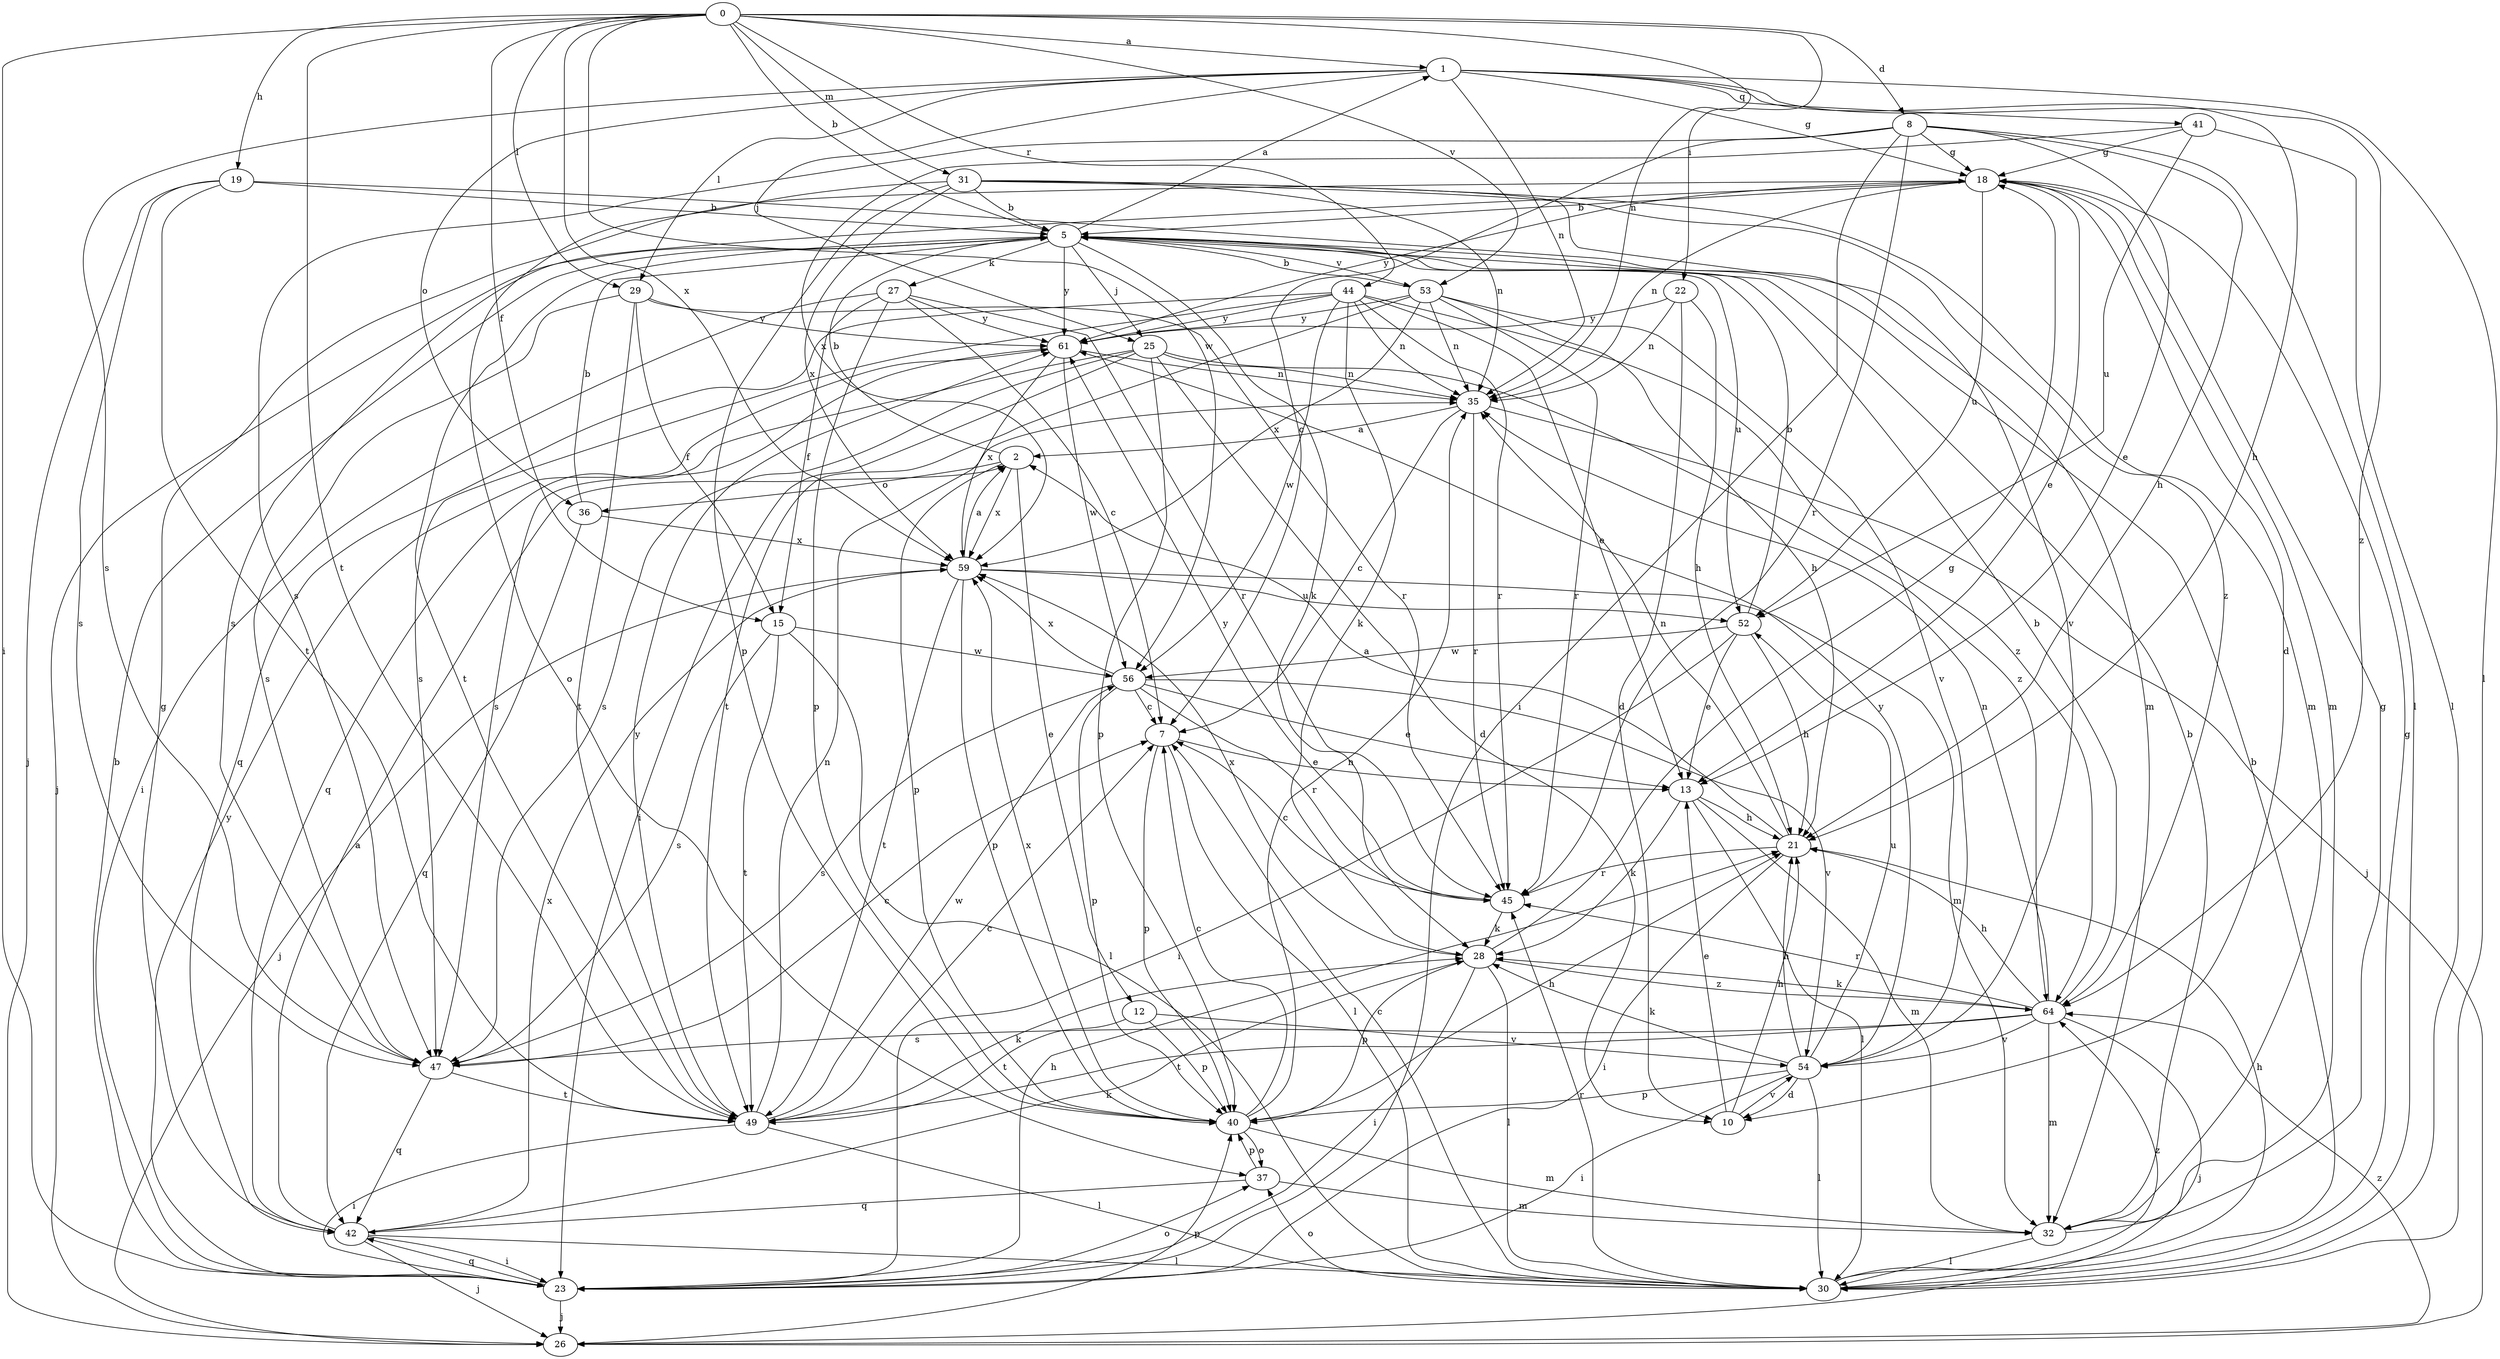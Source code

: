 strict digraph  {
0;
1;
2;
5;
7;
8;
10;
12;
13;
15;
18;
19;
21;
22;
23;
25;
26;
27;
28;
29;
30;
31;
32;
35;
36;
37;
40;
41;
42;
44;
45;
47;
49;
52;
53;
54;
56;
59;
61;
64;
0 -> 1  [label=a];
0 -> 5  [label=b];
0 -> 8  [label=d];
0 -> 15  [label=f];
0 -> 19  [label=h];
0 -> 22  [label=i];
0 -> 23  [label=i];
0 -> 29  [label=l];
0 -> 31  [label=m];
0 -> 35  [label=n];
0 -> 44  [label=r];
0 -> 49  [label=t];
0 -> 53  [label=v];
0 -> 56  [label=w];
0 -> 59  [label=x];
1 -> 18  [label=g];
1 -> 21  [label=h];
1 -> 25  [label=j];
1 -> 29  [label=l];
1 -> 30  [label=l];
1 -> 35  [label=n];
1 -> 36  [label=o];
1 -> 41  [label=q];
1 -> 47  [label=s];
1 -> 64  [label=z];
2 -> 5  [label=b];
2 -> 12  [label=e];
2 -> 36  [label=o];
2 -> 40  [label=p];
2 -> 59  [label=x];
5 -> 1  [label=a];
5 -> 25  [label=j];
5 -> 26  [label=j];
5 -> 27  [label=k];
5 -> 28  [label=k];
5 -> 49  [label=t];
5 -> 52  [label=u];
5 -> 53  [label=v];
5 -> 61  [label=y];
7 -> 13  [label=e];
7 -> 30  [label=l];
7 -> 40  [label=p];
8 -> 7  [label=c];
8 -> 13  [label=e];
8 -> 18  [label=g];
8 -> 21  [label=h];
8 -> 23  [label=i];
8 -> 30  [label=l];
8 -> 45  [label=r];
8 -> 47  [label=s];
10 -> 13  [label=e];
10 -> 21  [label=h];
10 -> 54  [label=v];
12 -> 40  [label=p];
12 -> 49  [label=t];
12 -> 54  [label=v];
13 -> 21  [label=h];
13 -> 28  [label=k];
13 -> 30  [label=l];
13 -> 32  [label=m];
15 -> 30  [label=l];
15 -> 47  [label=s];
15 -> 49  [label=t];
15 -> 56  [label=w];
18 -> 5  [label=b];
18 -> 10  [label=d];
18 -> 13  [label=e];
18 -> 32  [label=m];
18 -> 35  [label=n];
18 -> 47  [label=s];
18 -> 52  [label=u];
18 -> 61  [label=y];
19 -> 5  [label=b];
19 -> 26  [label=j];
19 -> 32  [label=m];
19 -> 47  [label=s];
19 -> 49  [label=t];
21 -> 2  [label=a];
21 -> 23  [label=i];
21 -> 35  [label=n];
21 -> 45  [label=r];
22 -> 10  [label=d];
22 -> 21  [label=h];
22 -> 35  [label=n];
22 -> 61  [label=y];
23 -> 5  [label=b];
23 -> 21  [label=h];
23 -> 26  [label=j];
23 -> 37  [label=o];
23 -> 42  [label=q];
23 -> 61  [label=y];
25 -> 10  [label=d];
25 -> 23  [label=i];
25 -> 35  [label=n];
25 -> 40  [label=p];
25 -> 42  [label=q];
25 -> 47  [label=s];
25 -> 64  [label=z];
26 -> 40  [label=p];
26 -> 64  [label=z];
27 -> 7  [label=c];
27 -> 15  [label=f];
27 -> 23  [label=i];
27 -> 40  [label=p];
27 -> 45  [label=r];
27 -> 61  [label=y];
28 -> 18  [label=g];
28 -> 23  [label=i];
28 -> 30  [label=l];
28 -> 40  [label=p];
28 -> 59  [label=x];
28 -> 64  [label=z];
29 -> 15  [label=f];
29 -> 45  [label=r];
29 -> 47  [label=s];
29 -> 49  [label=t];
29 -> 61  [label=y];
30 -> 5  [label=b];
30 -> 7  [label=c];
30 -> 18  [label=g];
30 -> 21  [label=h];
30 -> 37  [label=o];
30 -> 45  [label=r];
30 -> 64  [label=z];
31 -> 5  [label=b];
31 -> 32  [label=m];
31 -> 35  [label=n];
31 -> 37  [label=o];
31 -> 40  [label=p];
31 -> 54  [label=v];
31 -> 59  [label=x];
31 -> 64  [label=z];
32 -> 5  [label=b];
32 -> 18  [label=g];
32 -> 30  [label=l];
35 -> 2  [label=a];
35 -> 7  [label=c];
35 -> 26  [label=j];
35 -> 45  [label=r];
36 -> 5  [label=b];
36 -> 42  [label=q];
36 -> 59  [label=x];
37 -> 32  [label=m];
37 -> 40  [label=p];
37 -> 42  [label=q];
40 -> 7  [label=c];
40 -> 21  [label=h];
40 -> 32  [label=m];
40 -> 35  [label=n];
40 -> 37  [label=o];
40 -> 59  [label=x];
41 -> 18  [label=g];
41 -> 30  [label=l];
41 -> 52  [label=u];
41 -> 59  [label=x];
42 -> 2  [label=a];
42 -> 18  [label=g];
42 -> 23  [label=i];
42 -> 26  [label=j];
42 -> 28  [label=k];
42 -> 30  [label=l];
42 -> 59  [label=x];
44 -> 13  [label=e];
44 -> 28  [label=k];
44 -> 35  [label=n];
44 -> 42  [label=q];
44 -> 45  [label=r];
44 -> 47  [label=s];
44 -> 56  [label=w];
44 -> 61  [label=y];
44 -> 64  [label=z];
45 -> 7  [label=c];
45 -> 28  [label=k];
45 -> 61  [label=y];
47 -> 7  [label=c];
47 -> 42  [label=q];
47 -> 49  [label=t];
49 -> 7  [label=c];
49 -> 23  [label=i];
49 -> 28  [label=k];
49 -> 30  [label=l];
49 -> 35  [label=n];
49 -> 56  [label=w];
49 -> 61  [label=y];
52 -> 5  [label=b];
52 -> 13  [label=e];
52 -> 21  [label=h];
52 -> 23  [label=i];
52 -> 56  [label=w];
53 -> 5  [label=b];
53 -> 21  [label=h];
53 -> 35  [label=n];
53 -> 45  [label=r];
53 -> 49  [label=t];
53 -> 54  [label=v];
53 -> 59  [label=x];
53 -> 61  [label=y];
54 -> 10  [label=d];
54 -> 21  [label=h];
54 -> 23  [label=i];
54 -> 28  [label=k];
54 -> 30  [label=l];
54 -> 40  [label=p];
54 -> 52  [label=u];
54 -> 61  [label=y];
56 -> 7  [label=c];
56 -> 13  [label=e];
56 -> 40  [label=p];
56 -> 45  [label=r];
56 -> 47  [label=s];
56 -> 54  [label=v];
56 -> 59  [label=x];
59 -> 2  [label=a];
59 -> 26  [label=j];
59 -> 32  [label=m];
59 -> 40  [label=p];
59 -> 49  [label=t];
59 -> 52  [label=u];
61 -> 35  [label=n];
61 -> 47  [label=s];
61 -> 56  [label=w];
61 -> 59  [label=x];
64 -> 5  [label=b];
64 -> 21  [label=h];
64 -> 26  [label=j];
64 -> 28  [label=k];
64 -> 32  [label=m];
64 -> 35  [label=n];
64 -> 45  [label=r];
64 -> 47  [label=s];
64 -> 49  [label=t];
64 -> 54  [label=v];
}
